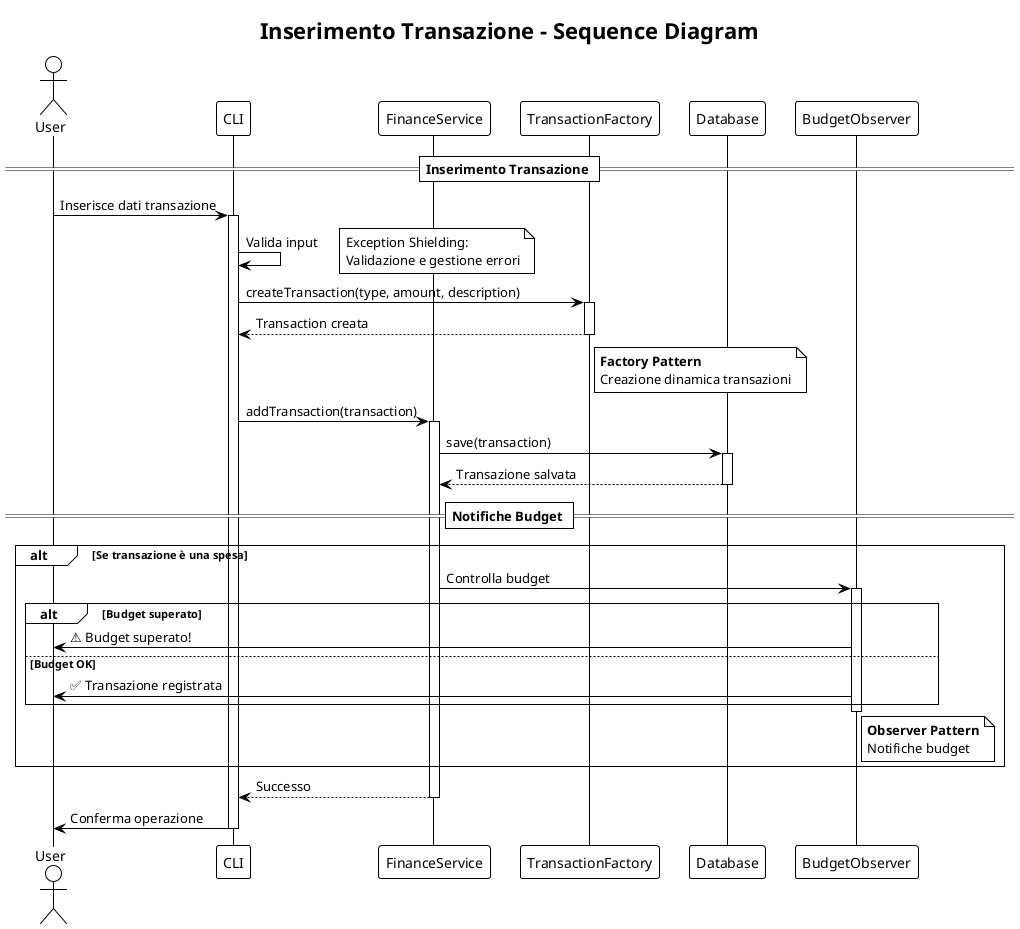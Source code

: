 @startuml Transaction_Insert_Sequence

!theme plain
title Inserimento Transazione - Sequence Diagram

actor User as U
participant "CLI" as CLI
participant "FinanceService" as Service
participant "TransactionFactory" as Factory
participant "Database" as DB
participant "BudgetObserver" as Observer

== Inserimento Transazione ==

U -> CLI: Inserisce dati transazione
activate CLI

CLI -> CLI: Valida input
note right: Exception Shielding:\nValidazione e gestione errori

CLI -> Factory: createTransaction(type, amount, description)
activate Factory
Factory --> CLI: Transaction creata
deactivate Factory
note right of Factory: **Factory Pattern**\nCreazione dinamica transazioni

CLI -> Service: addTransaction(transaction)
activate Service

Service -> DB: save(transaction)
activate DB
DB --> Service: Transazione salvata
deactivate DB

== Notifiche Budget ==

alt Se transazione è una spesa
    Service -> Observer: Controlla budget
    activate Observer
    
    alt Budget superato
        Observer -> U: ⚠️ Budget superato!
    else Budget OK
        Observer -> U: ✅ Transazione registrata
    end
    
    deactivate Observer
    note right of Observer: **Observer Pattern**\nNotifiche budget
end

Service --> CLI: Successo
deactivate Service

CLI -> U: Conferma operazione
deactivate CLI

@enduml
